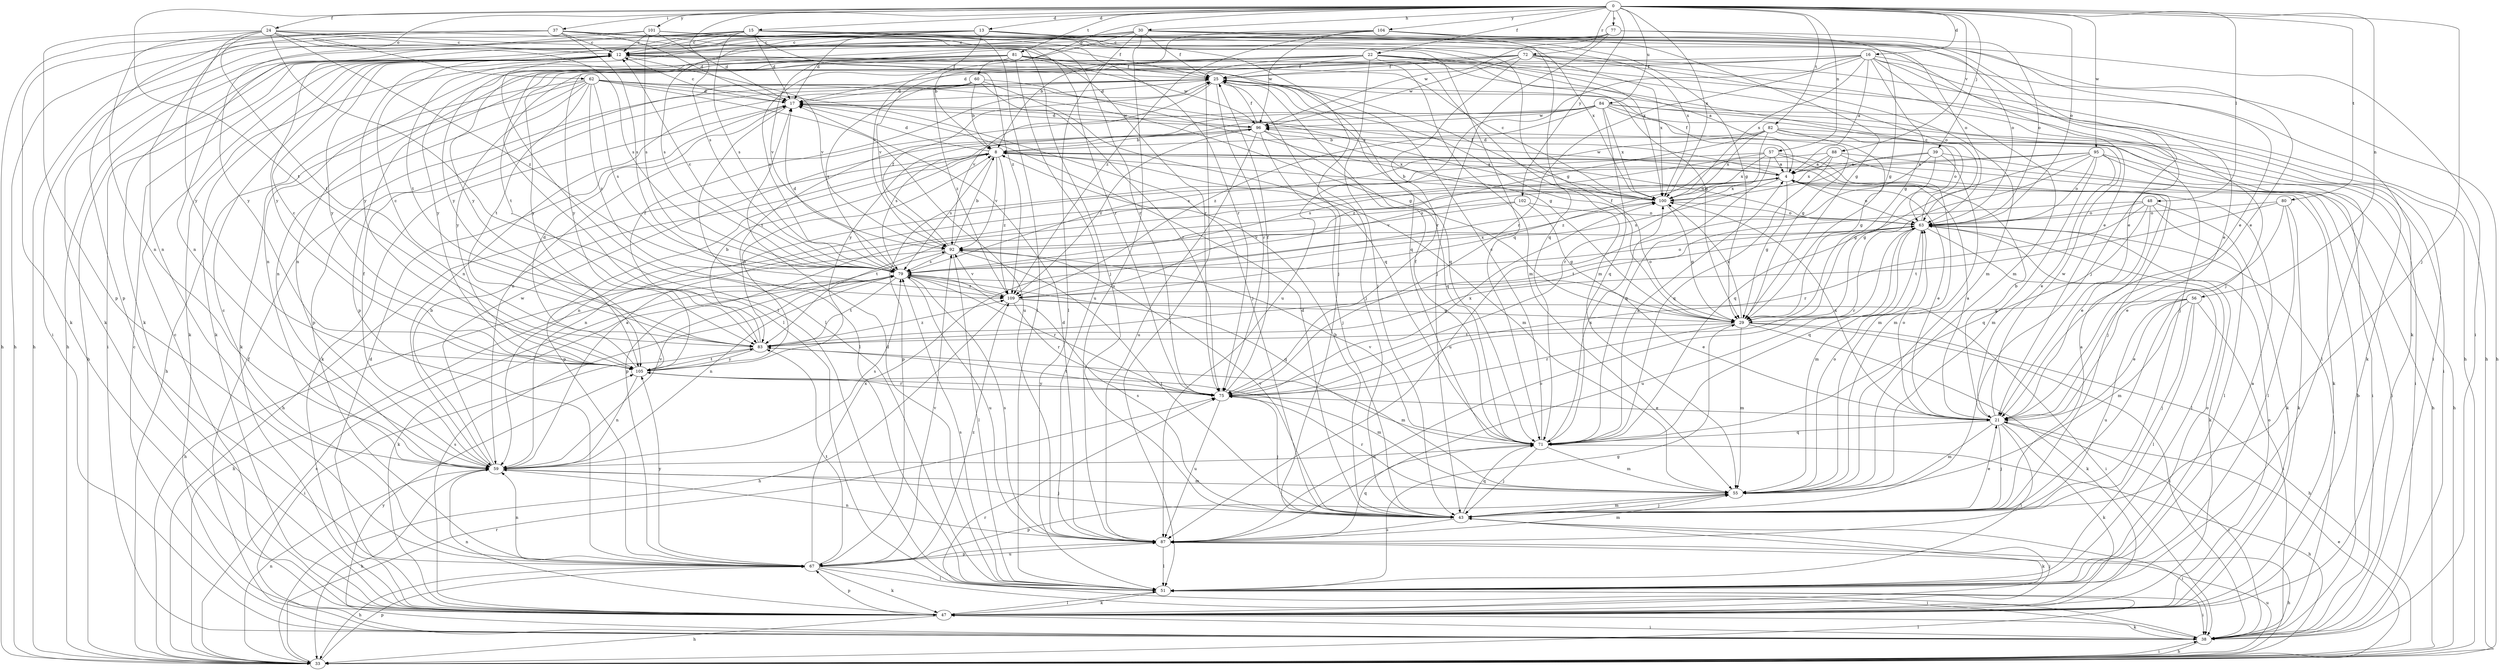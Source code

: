 strict digraph  {
0;
4;
8;
12;
13;
15;
16;
17;
21;
22;
24;
25;
29;
30;
33;
37;
38;
39;
43;
47;
48;
51;
55;
56;
57;
59;
60;
62;
63;
67;
71;
72;
75;
77;
79;
80;
81;
82;
83;
84;
87;
88;
92;
95;
96;
100;
101;
102;
104;
105;
109;
0 -> 13  [label=d];
0 -> 15  [label=d];
0 -> 16  [label=d];
0 -> 22  [label=f];
0 -> 24  [label=f];
0 -> 30  [label=h];
0 -> 37  [label=i];
0 -> 39  [label=j];
0 -> 43  [label=j];
0 -> 48  [label=l];
0 -> 56  [label=n];
0 -> 57  [label=n];
0 -> 60  [label=o];
0 -> 62  [label=o];
0 -> 63  [label=o];
0 -> 72  [label=r];
0 -> 77  [label=s];
0 -> 79  [label=s];
0 -> 80  [label=t];
0 -> 81  [label=t];
0 -> 82  [label=t];
0 -> 83  [label=t];
0 -> 84  [label=u];
0 -> 88  [label=v];
0 -> 95  [label=w];
0 -> 100  [label=x];
0 -> 101  [label=y];
0 -> 102  [label=y];
0 -> 104  [label=y];
4 -> 17  [label=d];
4 -> 21  [label=e];
4 -> 25  [label=f];
4 -> 29  [label=g];
4 -> 59  [label=n];
4 -> 63  [label=o];
4 -> 67  [label=p];
4 -> 79  [label=s];
4 -> 96  [label=w];
4 -> 100  [label=x];
8 -> 4  [label=a];
8 -> 17  [label=d];
8 -> 33  [label=h];
8 -> 55  [label=m];
8 -> 63  [label=o];
8 -> 67  [label=p];
8 -> 79  [label=s];
8 -> 92  [label=v];
8 -> 109  [label=z];
12 -> 25  [label=f];
12 -> 33  [label=h];
12 -> 38  [label=i];
12 -> 47  [label=k];
12 -> 51  [label=l];
12 -> 92  [label=v];
12 -> 105  [label=y];
13 -> 12  [label=c];
13 -> 17  [label=d];
13 -> 21  [label=e];
13 -> 29  [label=g];
13 -> 33  [label=h];
13 -> 63  [label=o];
13 -> 79  [label=s];
13 -> 92  [label=v];
13 -> 100  [label=x];
13 -> 105  [label=y];
15 -> 12  [label=c];
15 -> 17  [label=d];
15 -> 21  [label=e];
15 -> 33  [label=h];
15 -> 38  [label=i];
15 -> 47  [label=k];
15 -> 51  [label=l];
15 -> 59  [label=n];
15 -> 75  [label=r];
15 -> 79  [label=s];
15 -> 100  [label=x];
15 -> 109  [label=z];
16 -> 4  [label=a];
16 -> 17  [label=d];
16 -> 21  [label=e];
16 -> 25  [label=f];
16 -> 29  [label=g];
16 -> 33  [label=h];
16 -> 47  [label=k];
16 -> 55  [label=m];
16 -> 75  [label=r];
16 -> 83  [label=t];
16 -> 87  [label=u];
16 -> 100  [label=x];
17 -> 12  [label=c];
17 -> 47  [label=k];
17 -> 51  [label=l];
17 -> 96  [label=w];
21 -> 4  [label=a];
21 -> 8  [label=b];
21 -> 38  [label=i];
21 -> 43  [label=j];
21 -> 47  [label=k];
21 -> 51  [label=l];
21 -> 55  [label=m];
21 -> 63  [label=o];
21 -> 71  [label=q];
21 -> 96  [label=w];
21 -> 100  [label=x];
22 -> 4  [label=a];
22 -> 25  [label=f];
22 -> 29  [label=g];
22 -> 33  [label=h];
22 -> 43  [label=j];
22 -> 51  [label=l];
22 -> 55  [label=m];
22 -> 59  [label=n];
22 -> 63  [label=o];
22 -> 67  [label=p];
22 -> 79  [label=s];
22 -> 105  [label=y];
24 -> 12  [label=c];
24 -> 51  [label=l];
24 -> 59  [label=n];
24 -> 67  [label=p];
24 -> 71  [label=q];
24 -> 75  [label=r];
24 -> 79  [label=s];
24 -> 83  [label=t];
24 -> 105  [label=y];
24 -> 109  [label=z];
25 -> 17  [label=d];
25 -> 38  [label=i];
25 -> 43  [label=j];
25 -> 59  [label=n];
25 -> 71  [label=q];
25 -> 75  [label=r];
25 -> 92  [label=v];
29 -> 25  [label=f];
29 -> 33  [label=h];
29 -> 38  [label=i];
29 -> 47  [label=k];
29 -> 55  [label=m];
29 -> 75  [label=r];
29 -> 83  [label=t];
29 -> 100  [label=x];
30 -> 8  [label=b];
30 -> 12  [label=c];
30 -> 25  [label=f];
30 -> 29  [label=g];
30 -> 38  [label=i];
30 -> 47  [label=k];
30 -> 51  [label=l];
30 -> 83  [label=t];
30 -> 87  [label=u];
30 -> 100  [label=x];
30 -> 105  [label=y];
33 -> 21  [label=e];
33 -> 38  [label=i];
33 -> 51  [label=l];
33 -> 59  [label=n];
33 -> 67  [label=p];
33 -> 75  [label=r];
33 -> 79  [label=s];
33 -> 87  [label=u];
37 -> 12  [label=c];
37 -> 17  [label=d];
37 -> 21  [label=e];
37 -> 25  [label=f];
37 -> 33  [label=h];
37 -> 43  [label=j];
37 -> 47  [label=k];
37 -> 59  [label=n];
37 -> 67  [label=p];
37 -> 75  [label=r];
37 -> 79  [label=s];
38 -> 8  [label=b];
38 -> 12  [label=c];
38 -> 25  [label=f];
38 -> 33  [label=h];
38 -> 47  [label=k];
38 -> 75  [label=r];
38 -> 105  [label=y];
39 -> 4  [label=a];
39 -> 29  [label=g];
39 -> 38  [label=i];
39 -> 55  [label=m];
39 -> 79  [label=s];
39 -> 87  [label=u];
43 -> 4  [label=a];
43 -> 8  [label=b];
43 -> 17  [label=d];
43 -> 21  [label=e];
43 -> 38  [label=i];
43 -> 47  [label=k];
43 -> 55  [label=m];
43 -> 71  [label=q];
43 -> 79  [label=s];
43 -> 87  [label=u];
43 -> 92  [label=v];
47 -> 12  [label=c];
47 -> 17  [label=d];
47 -> 33  [label=h];
47 -> 38  [label=i];
47 -> 43  [label=j];
47 -> 51  [label=l];
47 -> 59  [label=n];
47 -> 63  [label=o];
47 -> 67  [label=p];
47 -> 79  [label=s];
48 -> 21  [label=e];
48 -> 47  [label=k];
48 -> 51  [label=l];
48 -> 63  [label=o];
48 -> 71  [label=q];
48 -> 75  [label=r];
48 -> 83  [label=t];
51 -> 4  [label=a];
51 -> 17  [label=d];
51 -> 29  [label=g];
51 -> 38  [label=i];
51 -> 47  [label=k];
51 -> 63  [label=o];
51 -> 79  [label=s];
55 -> 43  [label=j];
55 -> 63  [label=o];
55 -> 67  [label=p];
55 -> 75  [label=r];
56 -> 21  [label=e];
56 -> 29  [label=g];
56 -> 38  [label=i];
56 -> 43  [label=j];
56 -> 51  [label=l];
56 -> 55  [label=m];
56 -> 87  [label=u];
57 -> 4  [label=a];
57 -> 43  [label=j];
57 -> 55  [label=m];
57 -> 67  [label=p];
57 -> 71  [label=q];
57 -> 79  [label=s];
57 -> 100  [label=x];
59 -> 4  [label=a];
59 -> 8  [label=b];
59 -> 25  [label=f];
59 -> 33  [label=h];
59 -> 43  [label=j];
59 -> 55  [label=m];
59 -> 79  [label=s];
59 -> 92  [label=v];
59 -> 96  [label=w];
60 -> 8  [label=b];
60 -> 17  [label=d];
60 -> 29  [label=g];
60 -> 67  [label=p];
60 -> 71  [label=q];
60 -> 75  [label=r];
60 -> 79  [label=s];
60 -> 109  [label=z];
62 -> 17  [label=d];
62 -> 29  [label=g];
62 -> 33  [label=h];
62 -> 43  [label=j];
62 -> 47  [label=k];
62 -> 59  [label=n];
62 -> 79  [label=s];
62 -> 83  [label=t];
62 -> 87  [label=u];
62 -> 100  [label=x];
62 -> 105  [label=y];
62 -> 109  [label=z];
63 -> 12  [label=c];
63 -> 38  [label=i];
63 -> 47  [label=k];
63 -> 51  [label=l];
63 -> 55  [label=m];
63 -> 71  [label=q];
63 -> 75  [label=r];
63 -> 87  [label=u];
63 -> 92  [label=v];
67 -> 12  [label=c];
67 -> 33  [label=h];
67 -> 38  [label=i];
67 -> 47  [label=k];
67 -> 51  [label=l];
67 -> 59  [label=n];
67 -> 83  [label=t];
67 -> 87  [label=u];
67 -> 92  [label=v];
67 -> 100  [label=x];
67 -> 105  [label=y];
67 -> 109  [label=z];
71 -> 4  [label=a];
71 -> 12  [label=c];
71 -> 25  [label=f];
71 -> 33  [label=h];
71 -> 43  [label=j];
71 -> 55  [label=m];
71 -> 59  [label=n];
71 -> 92  [label=v];
71 -> 100  [label=x];
72 -> 25  [label=f];
72 -> 33  [label=h];
72 -> 43  [label=j];
72 -> 55  [label=m];
72 -> 75  [label=r];
72 -> 92  [label=v];
72 -> 96  [label=w];
72 -> 100  [label=x];
72 -> 105  [label=y];
75 -> 21  [label=e];
75 -> 25  [label=f];
75 -> 43  [label=j];
75 -> 83  [label=t];
75 -> 87  [label=u];
75 -> 100  [label=x];
75 -> 105  [label=y];
77 -> 12  [label=c];
77 -> 29  [label=g];
77 -> 43  [label=j];
77 -> 63  [label=o];
77 -> 96  [label=w];
77 -> 105  [label=y];
79 -> 12  [label=c];
79 -> 17  [label=d];
79 -> 21  [label=e];
79 -> 33  [label=h];
79 -> 47  [label=k];
79 -> 59  [label=n];
79 -> 63  [label=o];
79 -> 71  [label=q];
79 -> 75  [label=r];
79 -> 83  [label=t];
79 -> 87  [label=u];
79 -> 100  [label=x];
79 -> 109  [label=z];
80 -> 21  [label=e];
80 -> 47  [label=k];
80 -> 51  [label=l];
80 -> 63  [label=o];
80 -> 83  [label=t];
81 -> 25  [label=f];
81 -> 47  [label=k];
81 -> 51  [label=l];
81 -> 55  [label=m];
81 -> 59  [label=n];
81 -> 71  [label=q];
81 -> 87  [label=u];
81 -> 92  [label=v];
81 -> 96  [label=w];
81 -> 105  [label=y];
82 -> 8  [label=b];
82 -> 29  [label=g];
82 -> 38  [label=i];
82 -> 51  [label=l];
82 -> 63  [label=o];
82 -> 75  [label=r];
82 -> 79  [label=s];
82 -> 100  [label=x];
82 -> 109  [label=z];
83 -> 8  [label=b];
83 -> 12  [label=c];
83 -> 25  [label=f];
83 -> 38  [label=i];
83 -> 55  [label=m];
83 -> 105  [label=y];
83 -> 109  [label=z];
84 -> 29  [label=g];
84 -> 38  [label=i];
84 -> 43  [label=j];
84 -> 47  [label=k];
84 -> 59  [label=n];
84 -> 71  [label=q];
84 -> 83  [label=t];
84 -> 96  [label=w];
84 -> 100  [label=x];
84 -> 105  [label=y];
84 -> 109  [label=z];
87 -> 17  [label=d];
87 -> 33  [label=h];
87 -> 51  [label=l];
87 -> 55  [label=m];
87 -> 59  [label=n];
87 -> 63  [label=o];
87 -> 67  [label=p];
87 -> 71  [label=q];
87 -> 79  [label=s];
88 -> 4  [label=a];
88 -> 33  [label=h];
88 -> 47  [label=k];
88 -> 71  [label=q];
88 -> 100  [label=x];
88 -> 109  [label=z];
92 -> 8  [label=b];
92 -> 25  [label=f];
92 -> 33  [label=h];
92 -> 43  [label=j];
92 -> 51  [label=l];
92 -> 79  [label=s];
95 -> 4  [label=a];
95 -> 21  [label=e];
95 -> 29  [label=g];
95 -> 33  [label=h];
95 -> 38  [label=i];
95 -> 55  [label=m];
95 -> 59  [label=n];
95 -> 63  [label=o];
95 -> 71  [label=q];
96 -> 8  [label=b];
96 -> 17  [label=d];
96 -> 25  [label=f];
96 -> 43  [label=j];
96 -> 71  [label=q];
96 -> 79  [label=s];
96 -> 87  [label=u];
96 -> 100  [label=x];
96 -> 109  [label=z];
100 -> 8  [label=b];
100 -> 12  [label=c];
100 -> 25  [label=f];
100 -> 29  [label=g];
100 -> 63  [label=o];
101 -> 12  [label=c];
101 -> 17  [label=d];
101 -> 21  [label=e];
101 -> 33  [label=h];
101 -> 43  [label=j];
101 -> 75  [label=r];
101 -> 79  [label=s];
101 -> 105  [label=y];
102 -> 29  [label=g];
102 -> 63  [label=o];
102 -> 83  [label=t];
102 -> 92  [label=v];
104 -> 8  [label=b];
104 -> 12  [label=c];
104 -> 29  [label=g];
104 -> 43  [label=j];
104 -> 63  [label=o];
104 -> 71  [label=q];
104 -> 96  [label=w];
104 -> 105  [label=y];
104 -> 109  [label=z];
105 -> 8  [label=b];
105 -> 12  [label=c];
105 -> 17  [label=d];
105 -> 55  [label=m];
105 -> 59  [label=n];
105 -> 75  [label=r];
105 -> 83  [label=t];
109 -> 29  [label=g];
109 -> 33  [label=h];
109 -> 38  [label=i];
109 -> 63  [label=o];
109 -> 75  [label=r];
109 -> 92  [label=v];
}
